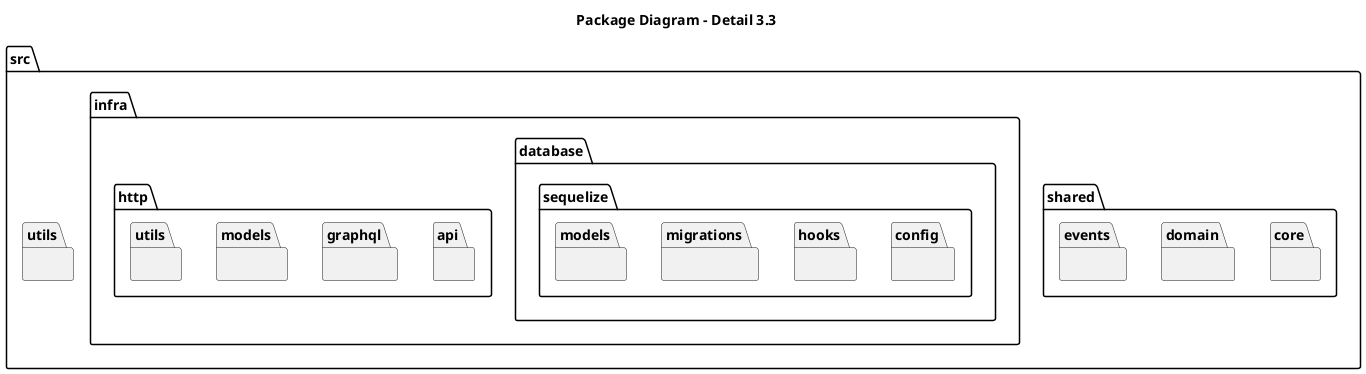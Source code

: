@startuml "Package Diagram"

title "Package Diagram - Detail 3.3"

package "src" {

    package "shared" {
        package "core" {}
        package "domain" {}
        package "events"{}
    }
    package "infra" {
        package "database"{
            package "sequelize"{
                package "config" {}
                package "hooks" {}
                package "migrations" {}
                package "models" {}
            }
        }
        package "http" {
            package "api" {}
            package "graphql" {}
            package "models" {}
            package "utils" {}
        }
    }
    package "utils" {}
}


@enduml